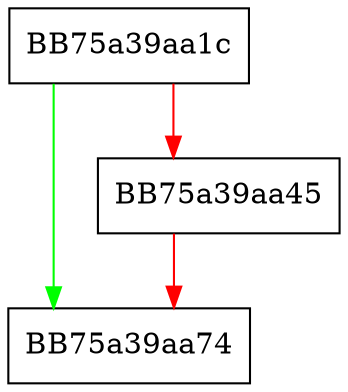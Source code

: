 digraph _Change_array {
  node [shape="box"];
  graph [splines=ortho];
  BB75a39aa1c -> BB75a39aa74 [color="green"];
  BB75a39aa1c -> BB75a39aa45 [color="red"];
  BB75a39aa45 -> BB75a39aa74 [color="red"];
}